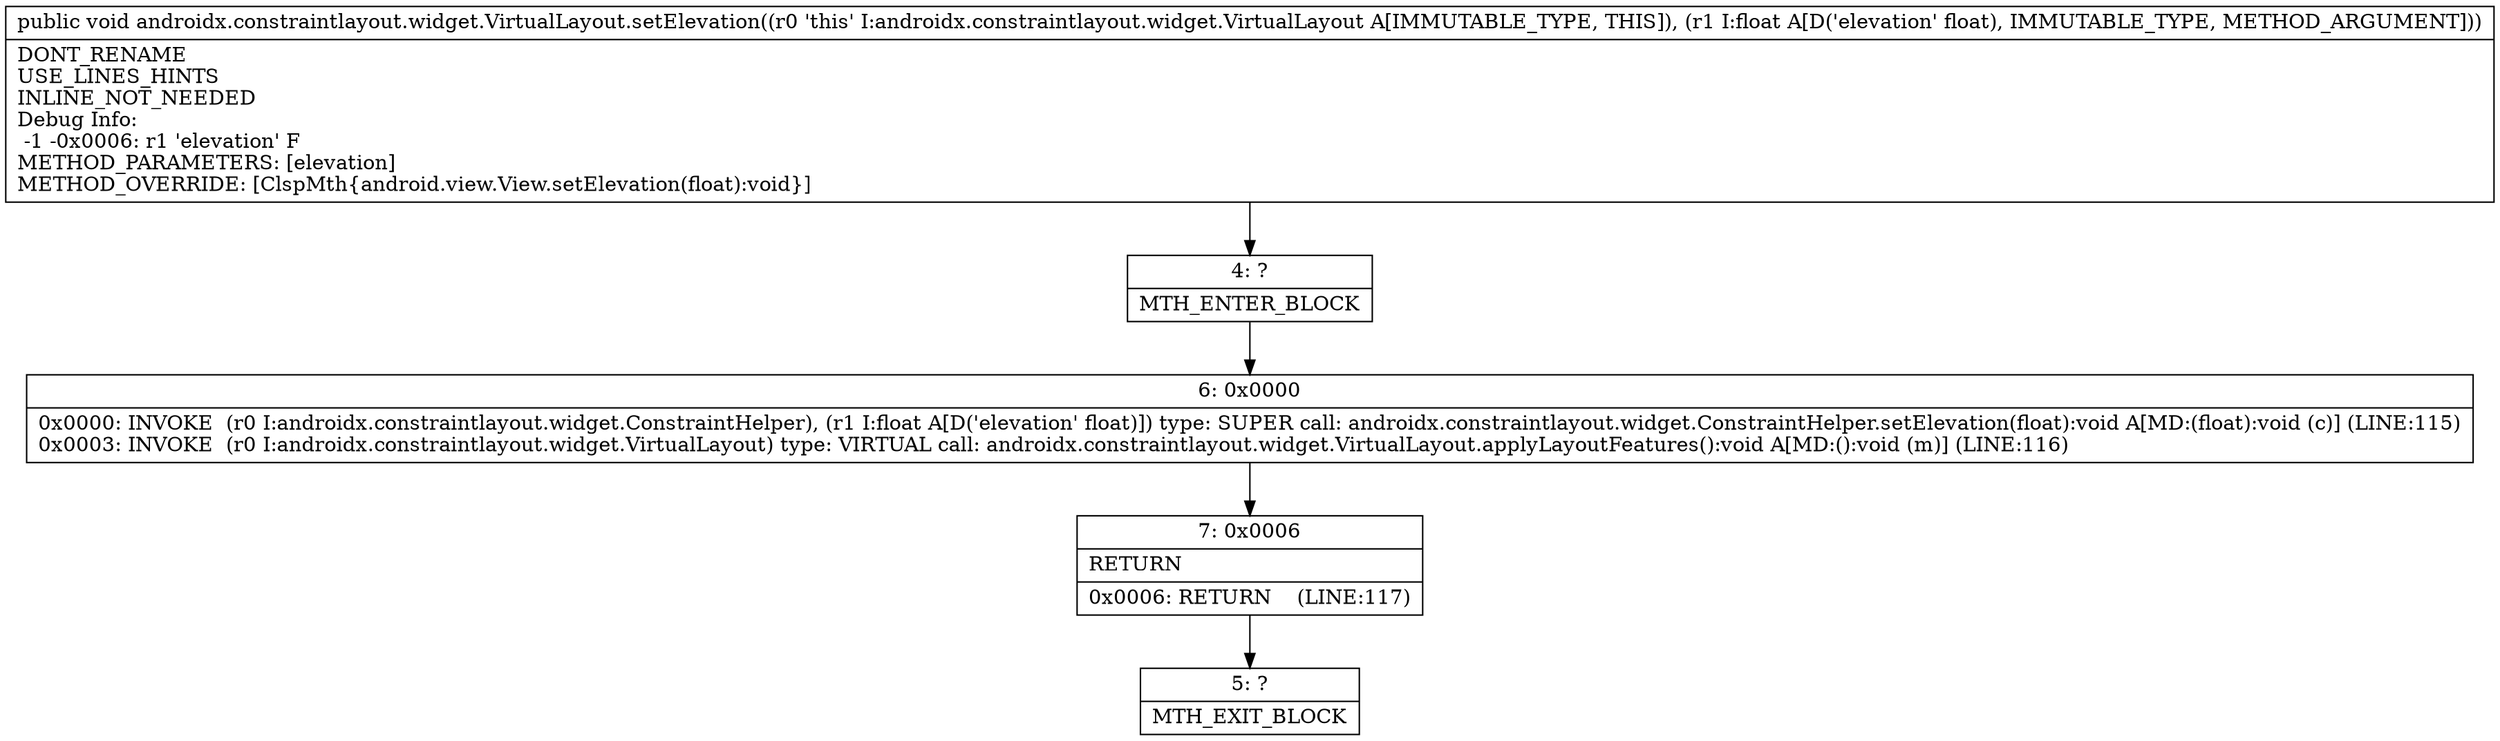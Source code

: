 digraph "CFG forandroidx.constraintlayout.widget.VirtualLayout.setElevation(F)V" {
Node_4 [shape=record,label="{4\:\ ?|MTH_ENTER_BLOCK\l}"];
Node_6 [shape=record,label="{6\:\ 0x0000|0x0000: INVOKE  (r0 I:androidx.constraintlayout.widget.ConstraintHelper), (r1 I:float A[D('elevation' float)]) type: SUPER call: androidx.constraintlayout.widget.ConstraintHelper.setElevation(float):void A[MD:(float):void (c)] (LINE:115)\l0x0003: INVOKE  (r0 I:androidx.constraintlayout.widget.VirtualLayout) type: VIRTUAL call: androidx.constraintlayout.widget.VirtualLayout.applyLayoutFeatures():void A[MD:():void (m)] (LINE:116)\l}"];
Node_7 [shape=record,label="{7\:\ 0x0006|RETURN\l|0x0006: RETURN    (LINE:117)\l}"];
Node_5 [shape=record,label="{5\:\ ?|MTH_EXIT_BLOCK\l}"];
MethodNode[shape=record,label="{public void androidx.constraintlayout.widget.VirtualLayout.setElevation((r0 'this' I:androidx.constraintlayout.widget.VirtualLayout A[IMMUTABLE_TYPE, THIS]), (r1 I:float A[D('elevation' float), IMMUTABLE_TYPE, METHOD_ARGUMENT]))  | DONT_RENAME\lUSE_LINES_HINTS\lINLINE_NOT_NEEDED\lDebug Info:\l  \-1 \-0x0006: r1 'elevation' F\lMETHOD_PARAMETERS: [elevation]\lMETHOD_OVERRIDE: [ClspMth\{android.view.View.setElevation(float):void\}]\l}"];
MethodNode -> Node_4;Node_4 -> Node_6;
Node_6 -> Node_7;
Node_7 -> Node_5;
}

